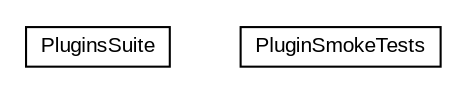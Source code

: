 #!/usr/local/bin/dot
#
# Class diagram 
# Generated by UMLGraph version R5_6-24-gf6e263 (http://www.umlgraph.org/)
#

digraph G {
	edge [fontname="arial",fontsize=10,labelfontname="arial",labelfontsize=10];
	node [fontname="arial",fontsize=10,shape=plaintext];
	nodesep=0.25;
	ranksep=0.5;
	// org.miloss.fgsms.plugins.PluginsSuite
	c780 [label=<<table title="org.miloss.fgsms.plugins.PluginsSuite" border="0" cellborder="1" cellspacing="0" cellpadding="2" port="p" href="./PluginsSuite.html">
		<tr><td><table border="0" cellspacing="0" cellpadding="1">
<tr><td align="center" balign="center"> PluginsSuite </td></tr>
		</table></td></tr>
		</table>>, URL="./PluginsSuite.html", fontname="arial", fontcolor="black", fontsize=10.0];
	// org.miloss.fgsms.plugins.PluginSmokeTests
	c781 [label=<<table title="org.miloss.fgsms.plugins.PluginSmokeTests" border="0" cellborder="1" cellspacing="0" cellpadding="2" port="p" href="./PluginSmokeTests.html">
		<tr><td><table border="0" cellspacing="0" cellpadding="1">
<tr><td align="center" balign="center"> PluginSmokeTests </td></tr>
		</table></td></tr>
		</table>>, URL="./PluginSmokeTests.html", fontname="arial", fontcolor="black", fontsize=10.0];
}

